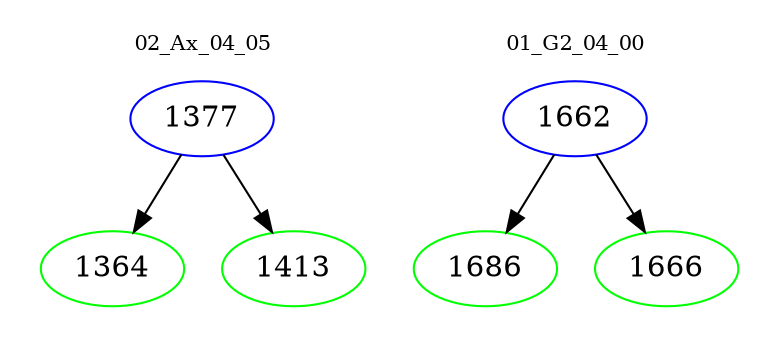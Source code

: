 digraph{
subgraph cluster_0 {
color = white
label = "02_Ax_04_05";
fontsize=10;
T0_1377 [label="1377", color="blue"]
T0_1377 -> T0_1364 [color="black"]
T0_1364 [label="1364", color="green"]
T0_1377 -> T0_1413 [color="black"]
T0_1413 [label="1413", color="green"]
}
subgraph cluster_1 {
color = white
label = "01_G2_04_00";
fontsize=10;
T1_1662 [label="1662", color="blue"]
T1_1662 -> T1_1686 [color="black"]
T1_1686 [label="1686", color="green"]
T1_1662 -> T1_1666 [color="black"]
T1_1666 [label="1666", color="green"]
}
}
